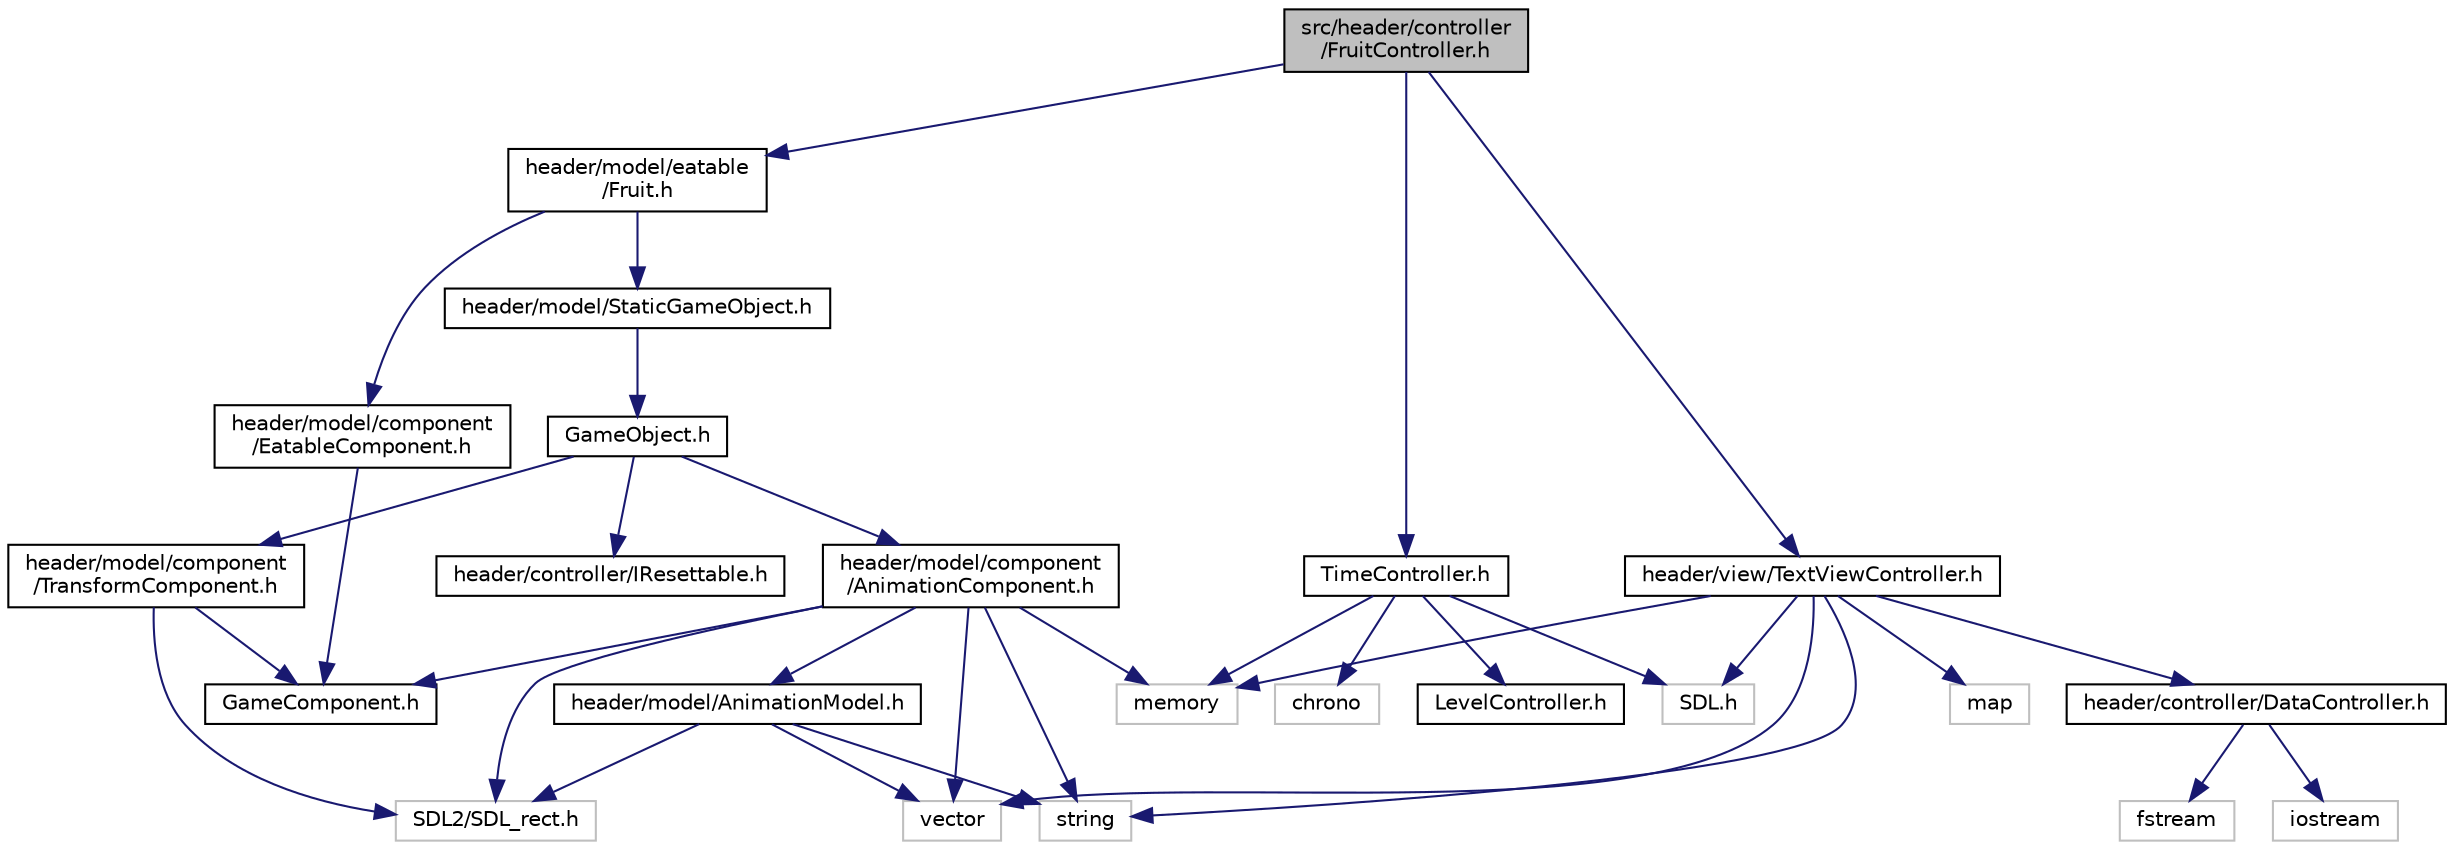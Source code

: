 digraph "src/header/controller/FruitController.h"
{
 // LATEX_PDF_SIZE
  edge [fontname="Helvetica",fontsize="10",labelfontname="Helvetica",labelfontsize="10"];
  node [fontname="Helvetica",fontsize="10",shape=record];
  Node1 [label="src/header/controller\l/FruitController.h",height=0.2,width=0.4,color="black", fillcolor="grey75", style="filled", fontcolor="black",tooltip=" "];
  Node1 -> Node2 [color="midnightblue",fontsize="10",style="solid"];
  Node2 [label="header/model/eatable\l/Fruit.h",height=0.2,width=0.4,color="black", fillcolor="white", style="filled",URL="$Fruit_8h.html",tooltip="Header file for the Fruit class."];
  Node2 -> Node3 [color="midnightblue",fontsize="10",style="solid"];
  Node3 [label="header/model/StaticGameObject.h",height=0.2,width=0.4,color="black", fillcolor="white", style="filled",URL="$StaticGameObject_8h.html",tooltip=" "];
  Node3 -> Node4 [color="midnightblue",fontsize="10",style="solid"];
  Node4 [label="GameObject.h",height=0.2,width=0.4,color="black", fillcolor="white", style="filled",URL="$GameObject_8h.html",tooltip="Base class for all game objects in the game, with transform and animation components."];
  Node4 -> Node5 [color="midnightblue",fontsize="10",style="solid"];
  Node5 [label="header/model/component\l/TransformComponent.h",height=0.2,width=0.4,color="black", fillcolor="white", style="filled",URL="$TransformComponent_8h.html",tooltip="Class that handles an object's size and position on the screen. All game objects have this component ..."];
  Node5 -> Node6 [color="midnightblue",fontsize="10",style="solid"];
  Node6 [label="SDL2/SDL_rect.h",height=0.2,width=0.4,color="grey75", fillcolor="white", style="filled",tooltip=" "];
  Node5 -> Node7 [color="midnightblue",fontsize="10",style="solid"];
  Node7 [label="GameComponent.h",height=0.2,width=0.4,color="black", fillcolor="white", style="filled",URL="$GameComponent_8h.html",tooltip="Parent class for all other game components."];
  Node4 -> Node8 [color="midnightblue",fontsize="10",style="solid"];
  Node8 [label="header/model/component\l/AnimationComponent.h",height=0.2,width=0.4,color="black", fillcolor="white", style="filled",URL="$AnimationComponent_8h.html",tooltip=" "];
  Node8 -> Node9 [color="midnightblue",fontsize="10",style="solid"];
  Node9 [label="string",height=0.2,width=0.4,color="grey75", fillcolor="white", style="filled",tooltip=" "];
  Node8 -> Node6 [color="midnightblue",fontsize="10",style="solid"];
  Node8 -> Node10 [color="midnightblue",fontsize="10",style="solid"];
  Node10 [label="vector",height=0.2,width=0.4,color="grey75", fillcolor="white", style="filled",tooltip=" "];
  Node8 -> Node11 [color="midnightblue",fontsize="10",style="solid"];
  Node11 [label="memory",height=0.2,width=0.4,color="grey75", fillcolor="white", style="filled",tooltip=" "];
  Node8 -> Node7 [color="midnightblue",fontsize="10",style="solid"];
  Node8 -> Node12 [color="midnightblue",fontsize="10",style="solid"];
  Node12 [label="header/model/AnimationModel.h",height=0.2,width=0.4,color="black", fillcolor="white", style="filled",URL="$AnimationModel_8h.html",tooltip=" "];
  Node12 -> Node6 [color="midnightblue",fontsize="10",style="solid"];
  Node12 -> Node9 [color="midnightblue",fontsize="10",style="solid"];
  Node12 -> Node10 [color="midnightblue",fontsize="10",style="solid"];
  Node4 -> Node13 [color="midnightblue",fontsize="10",style="solid"];
  Node13 [label="header/controller/IResettable.h",height=0.2,width=0.4,color="black", fillcolor="white", style="filled",URL="$IResettable_8h.html",tooltip=" "];
  Node2 -> Node14 [color="midnightblue",fontsize="10",style="solid"];
  Node14 [label="header/model/component\l/EatableComponent.h",height=0.2,width=0.4,color="black", fillcolor="white", style="filled",URL="$EatableComponent_8h.html",tooltip="This class is placed on all objects that are eatable by Pacman (such as dots on the screen or fruits ..."];
  Node14 -> Node7 [color="midnightblue",fontsize="10",style="solid"];
  Node1 -> Node15 [color="midnightblue",fontsize="10",style="solid"];
  Node15 [label="TimeController.h",height=0.2,width=0.4,color="black", fillcolor="white", style="filled",URL="$TimeController_8h.html",tooltip=" "];
  Node15 -> Node16 [color="midnightblue",fontsize="10",style="solid"];
  Node16 [label="chrono",height=0.2,width=0.4,color="grey75", fillcolor="white", style="filled",tooltip=" "];
  Node15 -> Node17 [color="midnightblue",fontsize="10",style="solid"];
  Node17 [label="SDL.h",height=0.2,width=0.4,color="grey75", fillcolor="white", style="filled",tooltip=" "];
  Node15 -> Node11 [color="midnightblue",fontsize="10",style="solid"];
  Node15 -> Node18 [color="midnightblue",fontsize="10",style="solid"];
  Node18 [label="LevelController.h",height=0.2,width=0.4,color="black", fillcolor="white", style="filled",URL="$LevelController_8h.html",tooltip=" "];
  Node1 -> Node19 [color="midnightblue",fontsize="10",style="solid"];
  Node19 [label="header/view/TextViewController.h",height=0.2,width=0.4,color="black", fillcolor="white", style="filled",URL="$TextViewController_8h.html",tooltip=" "];
  Node19 -> Node11 [color="midnightblue",fontsize="10",style="solid"];
  Node19 -> Node20 [color="midnightblue",fontsize="10",style="solid"];
  Node20 [label="map",height=0.2,width=0.4,color="grey75", fillcolor="white", style="filled",tooltip=" "];
  Node19 -> Node10 [color="midnightblue",fontsize="10",style="solid"];
  Node19 -> Node17 [color="midnightblue",fontsize="10",style="solid"];
  Node19 -> Node9 [color="midnightblue",fontsize="10",style="solid"];
  Node19 -> Node21 [color="midnightblue",fontsize="10",style="solid"];
  Node21 [label="header/controller/DataController.h",height=0.2,width=0.4,color="black", fillcolor="white", style="filled",URL="$DataController_8h.html",tooltip=" "];
  Node21 -> Node22 [color="midnightblue",fontsize="10",style="solid"];
  Node22 [label="iostream",height=0.2,width=0.4,color="grey75", fillcolor="white", style="filled",tooltip=" "];
  Node21 -> Node23 [color="midnightblue",fontsize="10",style="solid"];
  Node23 [label="fstream",height=0.2,width=0.4,color="grey75", fillcolor="white", style="filled",tooltip=" "];
}
